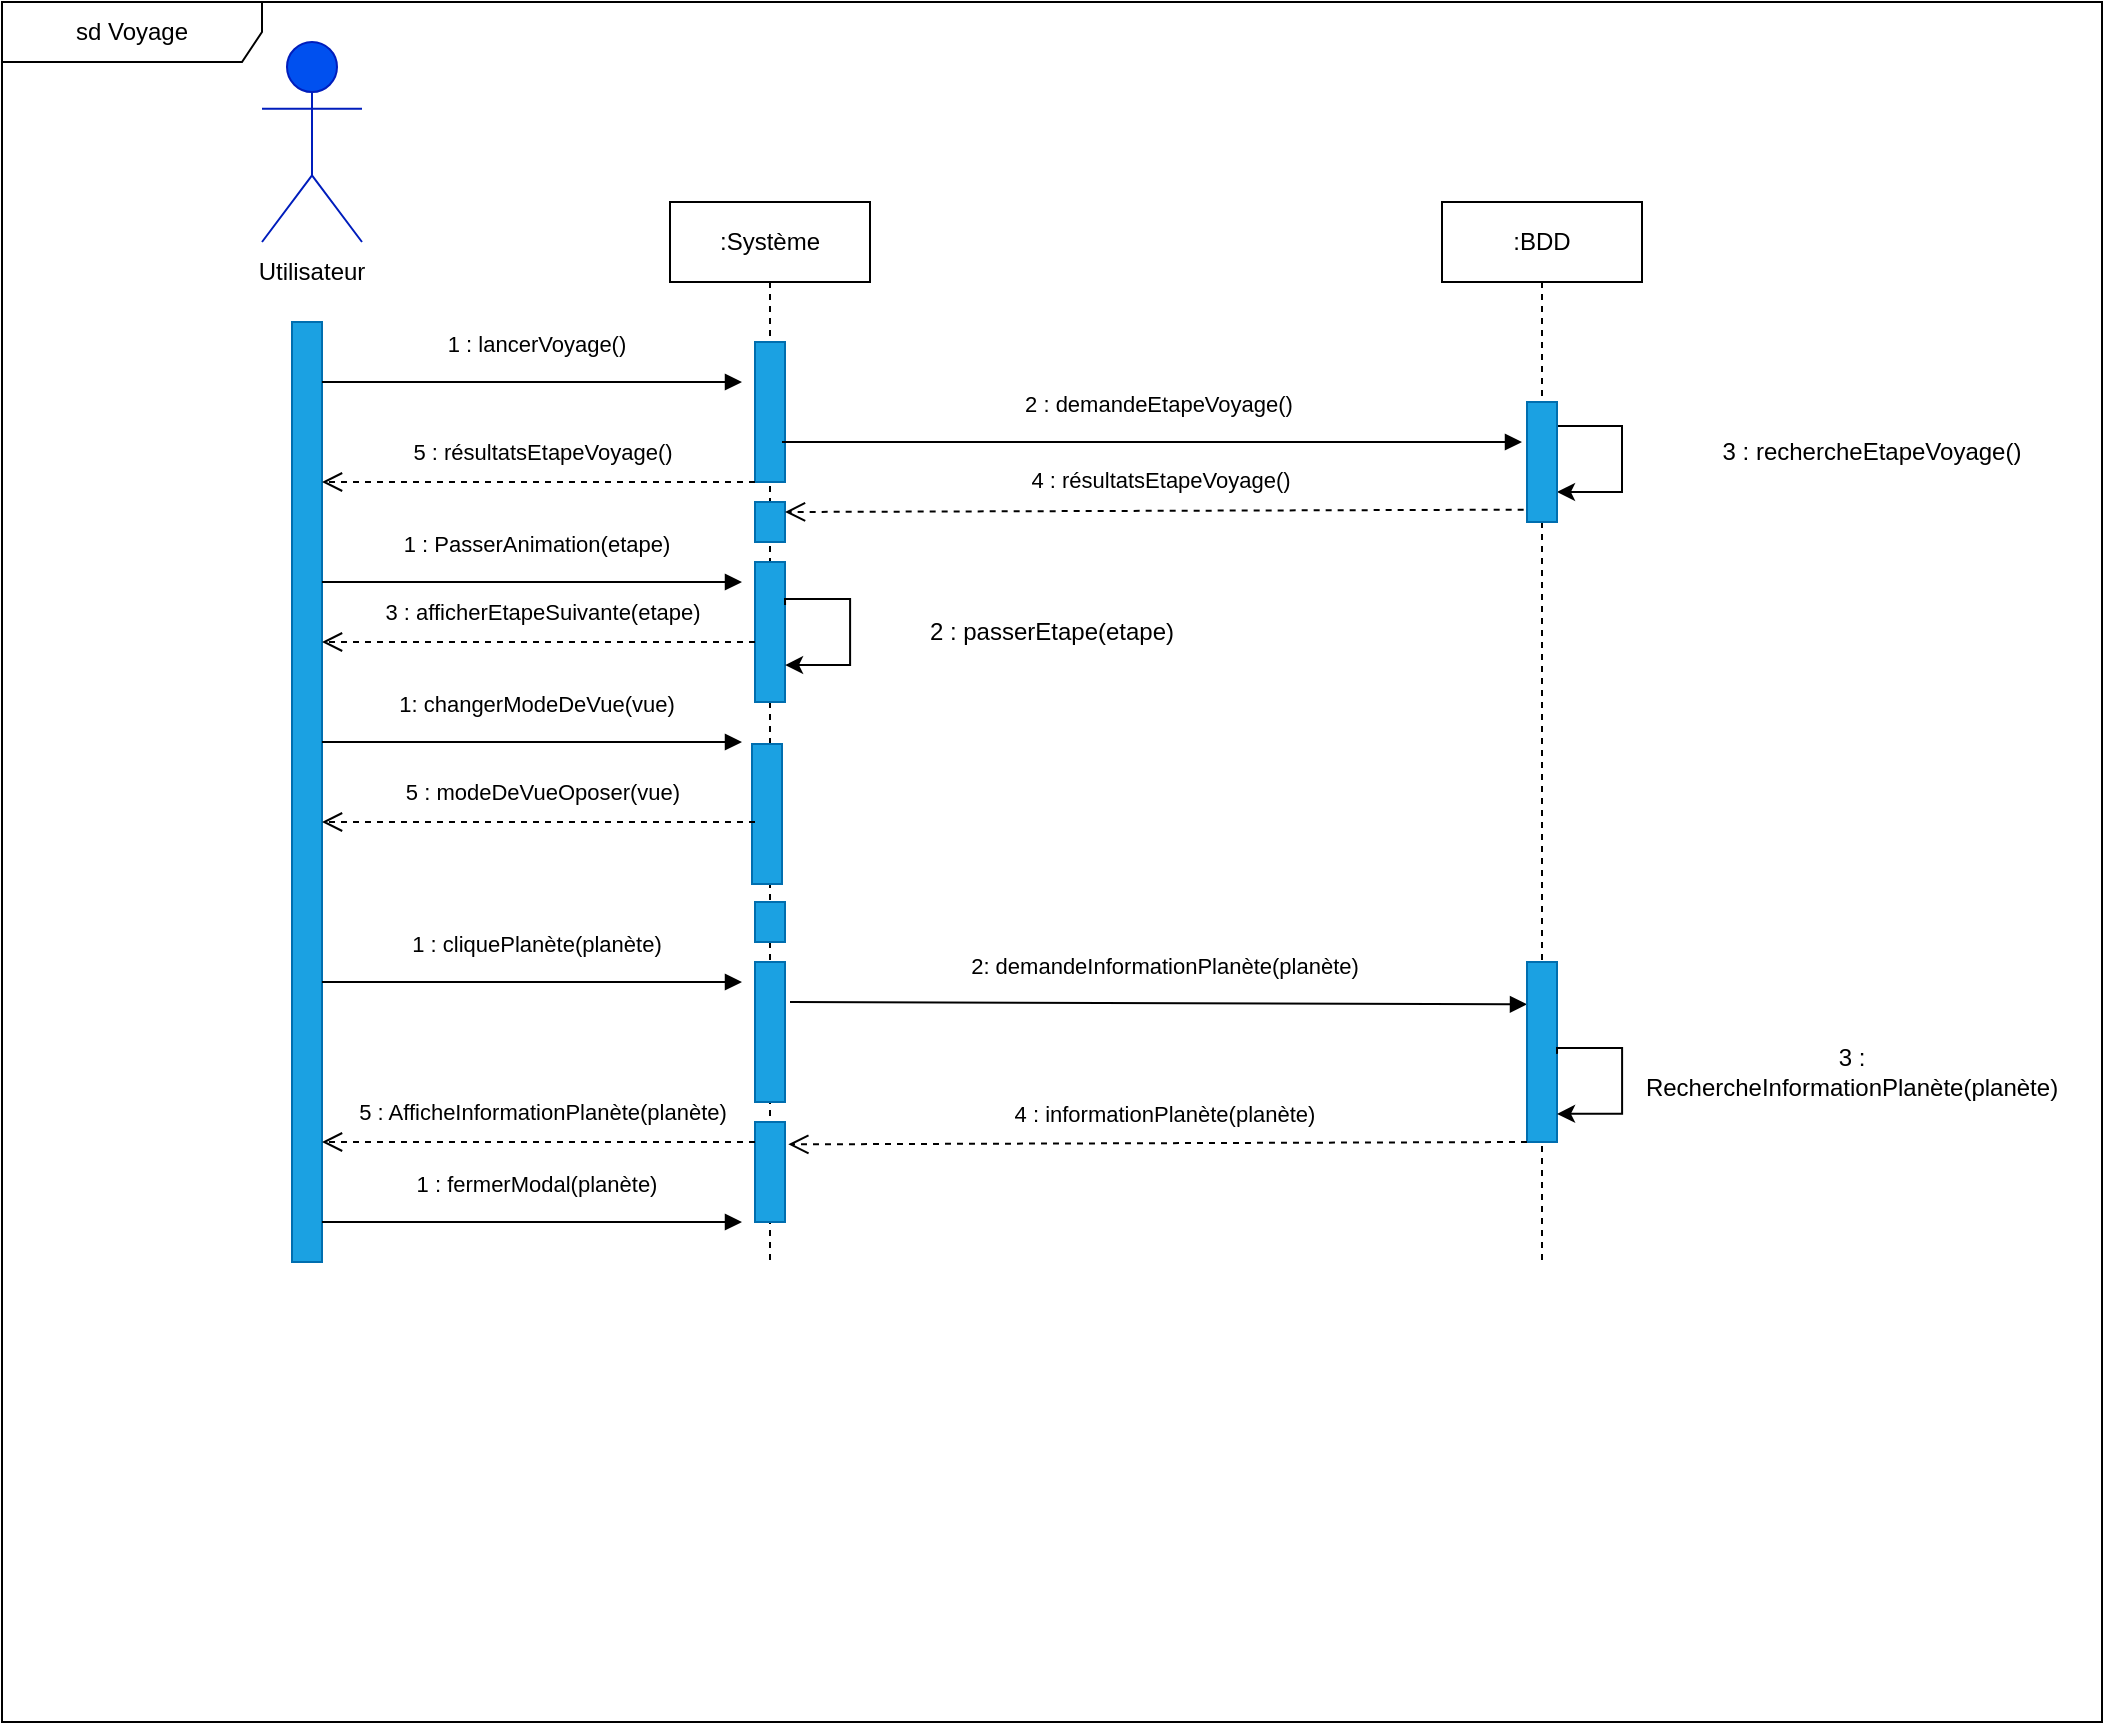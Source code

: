 <mxfile version="20.6.0" type="device"><diagram id="M-pu-cOKjHEZvPsEpOY4" name="Page-1"><mxGraphModel dx="1785" dy="492" grid="1" gridSize="10" guides="1" tooltips="1" connect="1" arrows="1" fold="1" page="1" pageScale="1" pageWidth="827" pageHeight="1169" math="0" shadow="0"><root><mxCell id="0"/><mxCell id="1" parent="0"/><mxCell id="OMeM30PVV8WrVPDrTTRZ-74" value="sd Voyage" style="shape=umlFrame;whiteSpace=wrap;html=1;width=130;height=30;" parent="1" vertex="1"><mxGeometry x="-20" y="170" width="1050" height="860" as="geometry"/></mxCell><mxCell id="OMeM30PVV8WrVPDrTTRZ-1" value="&lt;b&gt;Utilisateur&lt;/b&gt;" style="shape=umlActor;verticalLabelPosition=bottom;verticalAlign=top;html=1;fillColor=#0050ef;fontColor=#ffffff;strokeColor=#001DBC;" parent="1" vertex="1"><mxGeometry x="110" y="190" width="50" height="100" as="geometry"/></mxCell><mxCell id="OMeM30PVV8WrVPDrTTRZ-2" value="Utilisateur" style="text;html=1;strokeColor=none;fillColor=none;align=center;verticalAlign=middle;whiteSpace=wrap;rounded=0;" parent="1" vertex="1"><mxGeometry x="105" y="290" width="60" height="30" as="geometry"/></mxCell><mxCell id="OMeM30PVV8WrVPDrTTRZ-3" value=":Système" style="shape=umlLifeline;perimeter=lifelinePerimeter;whiteSpace=wrap;html=1;container=1;collapsible=0;recursiveResize=0;outlineConnect=0;" parent="1" vertex="1"><mxGeometry x="314" y="270" width="100" height="530" as="geometry"/></mxCell><mxCell id="OMeM30PVV8WrVPDrTTRZ-4" value="" style="rounded=0;whiteSpace=wrap;html=1;fillColor=#1ba1e2;fontColor=#ffffff;strokeColor=#006EAF;" parent="OMeM30PVV8WrVPDrTTRZ-3" vertex="1"><mxGeometry x="42.5" y="180" width="15" height="70" as="geometry"/></mxCell><mxCell id="OMeM30PVV8WrVPDrTTRZ-5" value="" style="rounded=0;whiteSpace=wrap;html=1;fillColor=#1ba1e2;fontColor=#ffffff;strokeColor=#006EAF;" parent="OMeM30PVV8WrVPDrTTRZ-3" vertex="1"><mxGeometry x="42.5" y="150" width="15" height="20" as="geometry"/></mxCell><mxCell id="OMeM30PVV8WrVPDrTTRZ-47" value="" style="rounded=0;whiteSpace=wrap;html=1;fillColor=#1ba1e2;fontColor=#ffffff;strokeColor=#006EAF;" parent="OMeM30PVV8WrVPDrTTRZ-3" vertex="1"><mxGeometry x="42.5" y="350" width="15" height="20" as="geometry"/></mxCell><mxCell id="OMeM30PVV8WrVPDrTTRZ-54" value="" style="rounded=0;whiteSpace=wrap;html=1;fillColor=#1ba1e2;fontColor=#ffffff;strokeColor=#006EAF;" parent="OMeM30PVV8WrVPDrTTRZ-3" vertex="1"><mxGeometry x="41" y="271" width="15" height="70" as="geometry"/></mxCell><mxCell id="sLy5BAQkme2norWUbYZp-4" style="edgeStyle=orthogonalEdgeStyle;rounded=0;orthogonalLoop=1;jettySize=auto;html=1;exitX=1;exitY=0.25;exitDx=0;exitDy=0;entryX=1;entryY=0.75;entryDx=0;entryDy=0;" edge="1" parent="OMeM30PVV8WrVPDrTTRZ-3"><mxGeometry relative="1" as="geometry"><Array as="points"><mxPoint x="58.03" y="198.51"/><mxPoint x="90.03" y="198.51"/><mxPoint x="90.03" y="231.51"/></Array><mxPoint x="57.53" y="201.51" as="sourcePoint"/><mxPoint x="57.53" y="231.51" as="targetPoint"/></mxGeometry></mxCell><mxCell id="OMeM30PVV8WrVPDrTTRZ-6" value=":BDD" style="shape=umlLifeline;perimeter=lifelinePerimeter;whiteSpace=wrap;html=1;container=1;collapsible=0;recursiveResize=0;outlineConnect=0;" parent="1" vertex="1"><mxGeometry x="700" y="270" width="100" height="530" as="geometry"/></mxCell><mxCell id="OMeM30PVV8WrVPDrTTRZ-7" style="edgeStyle=orthogonalEdgeStyle;rounded=0;orthogonalLoop=1;jettySize=auto;html=1;exitX=1;exitY=0.25;exitDx=0;exitDy=0;entryX=1;entryY=0.75;entryDx=0;entryDy=0;" parent="OMeM30PVV8WrVPDrTTRZ-6" source="OMeM30PVV8WrVPDrTTRZ-8" target="OMeM30PVV8WrVPDrTTRZ-8" edge="1"><mxGeometry relative="1" as="geometry"><Array as="points"><mxPoint x="58" y="112"/><mxPoint x="90" y="112"/><mxPoint x="90" y="145"/></Array></mxGeometry></mxCell><mxCell id="OMeM30PVV8WrVPDrTTRZ-8" value="" style="rounded=0;whiteSpace=wrap;html=1;fillColor=#1ba1e2;fontColor=#ffffff;strokeColor=#006EAF;" parent="OMeM30PVV8WrVPDrTTRZ-6" vertex="1"><mxGeometry x="42.5" y="100" width="15" height="60" as="geometry"/></mxCell><mxCell id="OMeM30PVV8WrVPDrTTRZ-9" value="" style="rounded=0;whiteSpace=wrap;html=1;fillColor=#1ba1e2;fontColor=#ffffff;strokeColor=#006EAF;" parent="1" vertex="1"><mxGeometry x="125" y="330" width="15" height="470" as="geometry"/></mxCell><mxCell id="OMeM30PVV8WrVPDrTTRZ-10" value="" style="rounded=0;whiteSpace=wrap;html=1;fillColor=#1ba1e2;fontColor=#ffffff;strokeColor=#006EAF;" parent="1" vertex="1"><mxGeometry x="356.5" y="340" width="15" height="70" as="geometry"/></mxCell><mxCell id="OMeM30PVV8WrVPDrTTRZ-11" value="1 : lancerVoyage()" style="html=1;verticalAlign=bottom;endArrow=block;rounded=0;" parent="1" edge="1"><mxGeometry x="0.016" y="10" width="80" relative="1" as="geometry"><mxPoint x="140" y="360" as="sourcePoint"/><mxPoint x="350" y="360" as="targetPoint"/><mxPoint as="offset"/></mxGeometry></mxCell><mxCell id="OMeM30PVV8WrVPDrTTRZ-12" value="2 : demandeEtapeVoyage()" style="html=1;verticalAlign=bottom;endArrow=block;rounded=0;" parent="1" edge="1"><mxGeometry x="0.016" y="10" width="80" relative="1" as="geometry"><mxPoint x="370" y="390" as="sourcePoint"/><mxPoint x="740" y="390" as="targetPoint"/><mxPoint as="offset"/></mxGeometry></mxCell><mxCell id="OMeM30PVV8WrVPDrTTRZ-13" value="3 : rechercheEtapeVoyage()" style="text;html=1;strokeColor=none;fillColor=none;align=center;verticalAlign=middle;whiteSpace=wrap;rounded=0;" parent="1" vertex="1"><mxGeometry x="820" y="380" width="190" height="30" as="geometry"/></mxCell><mxCell id="OMeM30PVV8WrVPDrTTRZ-14" value="4 : résultatsEtapeVoyage()" style="html=1;verticalAlign=bottom;endArrow=open;dashed=1;endSize=8;rounded=0;exitX=-0.111;exitY=0.897;exitDx=0;exitDy=0;exitPerimeter=0;entryX=1;entryY=0.25;entryDx=0;entryDy=0;" parent="1" source="OMeM30PVV8WrVPDrTTRZ-8" target="OMeM30PVV8WrVPDrTTRZ-5" edge="1"><mxGeometry x="-0.016" y="-6" relative="1" as="geometry"><mxPoint x="752.5" y="705" as="sourcePoint"/><mxPoint x="440" y="424" as="targetPoint"/><mxPoint as="offset"/></mxGeometry></mxCell><mxCell id="OMeM30PVV8WrVPDrTTRZ-50" value="1 : PasserAnimation(etape)" style="html=1;verticalAlign=bottom;endArrow=block;rounded=0;" parent="1" edge="1"><mxGeometry x="0.016" y="10" width="80" relative="1" as="geometry"><mxPoint x="140" y="460" as="sourcePoint"/><mxPoint x="350" y="460" as="targetPoint"/><mxPoint as="offset"/></mxGeometry></mxCell><mxCell id="dcKfborwXpPxRit9QpYM-3" value="5 : résultatsEtapeVoyage()" style="html=1;verticalAlign=bottom;endArrow=open;dashed=1;endSize=8;rounded=0;exitX=0;exitY=1;exitDx=0;exitDy=0;" parent="1" source="OMeM30PVV8WrVPDrTTRZ-10" edge="1"><mxGeometry x="-0.016" y="-6" relative="1" as="geometry"><mxPoint x="349.335" y="440.0" as="sourcePoint"/><mxPoint x="140" y="410" as="targetPoint"/><mxPoint as="offset"/><Array as="points"/></mxGeometry></mxCell><mxCell id="dcKfborwXpPxRit9QpYM-5" value="3 : afficherEtapeSuivante(etape)" style="html=1;verticalAlign=bottom;endArrow=open;dashed=1;endSize=8;rounded=0;exitX=0;exitY=0.75;exitDx=0;exitDy=0;" parent="1" edge="1"><mxGeometry x="-0.016" y="-6" relative="1" as="geometry"><mxPoint x="356.5" y="490" as="sourcePoint"/><mxPoint x="140" y="490" as="targetPoint"/><mxPoint as="offset"/></mxGeometry></mxCell><mxCell id="dcKfborwXpPxRit9QpYM-11" value="1: changerModeDeVue(vue)" style="html=1;verticalAlign=bottom;endArrow=block;rounded=0;" parent="1" edge="1"><mxGeometry x="0.016" y="10" width="80" relative="1" as="geometry"><mxPoint x="140" y="540" as="sourcePoint"/><mxPoint x="350" y="540" as="targetPoint"/><mxPoint as="offset"/></mxGeometry></mxCell><mxCell id="dcKfborwXpPxRit9QpYM-12" value="" style="rounded=0;whiteSpace=wrap;html=1;fillColor=#1ba1e2;fontColor=#ffffff;strokeColor=#006EAF;" parent="1" vertex="1"><mxGeometry x="356.5" y="650" width="15" height="70" as="geometry"/></mxCell><mxCell id="dcKfborwXpPxRit9QpYM-13" value="2: demandeInformationPlanète(planète)" style="html=1;verticalAlign=bottom;endArrow=block;rounded=0;" parent="1" edge="1"><mxGeometry x="0.016" y="10" width="80" relative="1" as="geometry"><mxPoint x="374" y="670" as="sourcePoint"/><mxPoint x="742.5" y="671.18" as="targetPoint"/><mxPoint as="offset"/></mxGeometry></mxCell><mxCell id="dcKfborwXpPxRit9QpYM-14" value="" style="rounded=0;whiteSpace=wrap;html=1;fillColor=#1ba1e2;fontColor=#ffffff;strokeColor=#006EAF;" parent="1" vertex="1"><mxGeometry x="742.5" y="650" width="15" height="90" as="geometry"/></mxCell><mxCell id="dcKfborwXpPxRit9QpYM-15" style="edgeStyle=orthogonalEdgeStyle;rounded=0;orthogonalLoop=1;jettySize=auto;html=1;exitX=1;exitY=0.25;exitDx=0;exitDy=0;entryX=1;entryY=0.75;entryDx=0;entryDy=0;" parent="1" edge="1"><mxGeometry relative="1" as="geometry"><Array as="points"><mxPoint x="758.03" y="692.94"/><mxPoint x="790.03" y="692.94"/><mxPoint x="790.03" y="725.94"/></Array><mxPoint x="757.53" y="695.94" as="sourcePoint"/><mxPoint x="757.53" y="725.94" as="targetPoint"/></mxGeometry></mxCell><mxCell id="dcKfborwXpPxRit9QpYM-16" value="4 : informationPlanète(planète)" style="html=1;verticalAlign=bottom;endArrow=open;dashed=1;endSize=8;rounded=0;exitX=-0.111;exitY=0.897;exitDx=0;exitDy=0;exitPerimeter=0;entryX=1;entryY=0.25;entryDx=0;entryDy=0;" parent="1" edge="1"><mxGeometry x="-0.016" y="-6" relative="1" as="geometry"><mxPoint x="742.495" y="740" as="sourcePoint"/><mxPoint x="373.16" y="741.18" as="targetPoint"/><mxPoint as="offset"/></mxGeometry></mxCell><mxCell id="dcKfborwXpPxRit9QpYM-17" value="" style="rounded=0;whiteSpace=wrap;html=1;fillColor=#1ba1e2;fontColor=#ffffff;strokeColor=#006EAF;" parent="1" vertex="1"><mxGeometry x="356.5" y="730" width="15" height="50" as="geometry"/></mxCell><mxCell id="dcKfborwXpPxRit9QpYM-18" value="3 : RechercheInformationPlanète(planète)" style="text;html=1;strokeColor=none;fillColor=none;align=center;verticalAlign=middle;whiteSpace=wrap;rounded=0;" parent="1" vertex="1"><mxGeometry x="860" y="690" width="90" height="30" as="geometry"/></mxCell><mxCell id="dcKfborwXpPxRit9QpYM-25" value="1 : cliquePlanète(planète)" style="html=1;verticalAlign=bottom;endArrow=block;rounded=0;" parent="1" edge="1"><mxGeometry x="0.016" y="10" width="80" relative="1" as="geometry"><mxPoint x="140" y="660" as="sourcePoint"/><mxPoint x="350" y="660" as="targetPoint"/><mxPoint as="offset"/></mxGeometry></mxCell><mxCell id="sLy5BAQkme2norWUbYZp-1" value="5 : modeDeVueOposer(vue)" style="html=1;verticalAlign=bottom;endArrow=open;dashed=1;endSize=8;rounded=0;exitX=0;exitY=0.75;exitDx=0;exitDy=0;" edge="1" parent="1"><mxGeometry x="-0.016" y="-6" relative="1" as="geometry"><mxPoint x="356.5" y="580" as="sourcePoint"/><mxPoint x="140" y="580" as="targetPoint"/><mxPoint as="offset"/><Array as="points"><mxPoint x="240" y="580"/></Array></mxGeometry></mxCell><mxCell id="sLy5BAQkme2norWUbYZp-5" value="5 : AfficheInformationPlanète(planète)" style="html=1;verticalAlign=bottom;endArrow=open;dashed=1;endSize=8;rounded=0;exitX=0;exitY=0.75;exitDx=0;exitDy=0;" edge="1" parent="1"><mxGeometry x="-0.016" y="-6" relative="1" as="geometry"><mxPoint x="356.5" y="740" as="sourcePoint"/><mxPoint x="140" y="740" as="targetPoint"/><mxPoint as="offset"/><Array as="points"><mxPoint x="240" y="740"/></Array></mxGeometry></mxCell><mxCell id="sLy5BAQkme2norWUbYZp-6" value="2 : passerEtape(etape)" style="text;html=1;strokeColor=none;fillColor=none;align=center;verticalAlign=middle;whiteSpace=wrap;rounded=0;" vertex="1" parent="1"><mxGeometry x="410" y="470" width="190" height="30" as="geometry"/></mxCell><mxCell id="sLy5BAQkme2norWUbYZp-10" value="1 : fermerModal(planète)" style="html=1;verticalAlign=bottom;endArrow=block;rounded=0;" edge="1" parent="1"><mxGeometry x="0.016" y="10" width="80" relative="1" as="geometry"><mxPoint x="140.0" y="780" as="sourcePoint"/><mxPoint x="350" y="780" as="targetPoint"/><mxPoint as="offset"/></mxGeometry></mxCell></root></mxGraphModel></diagram></mxfile>